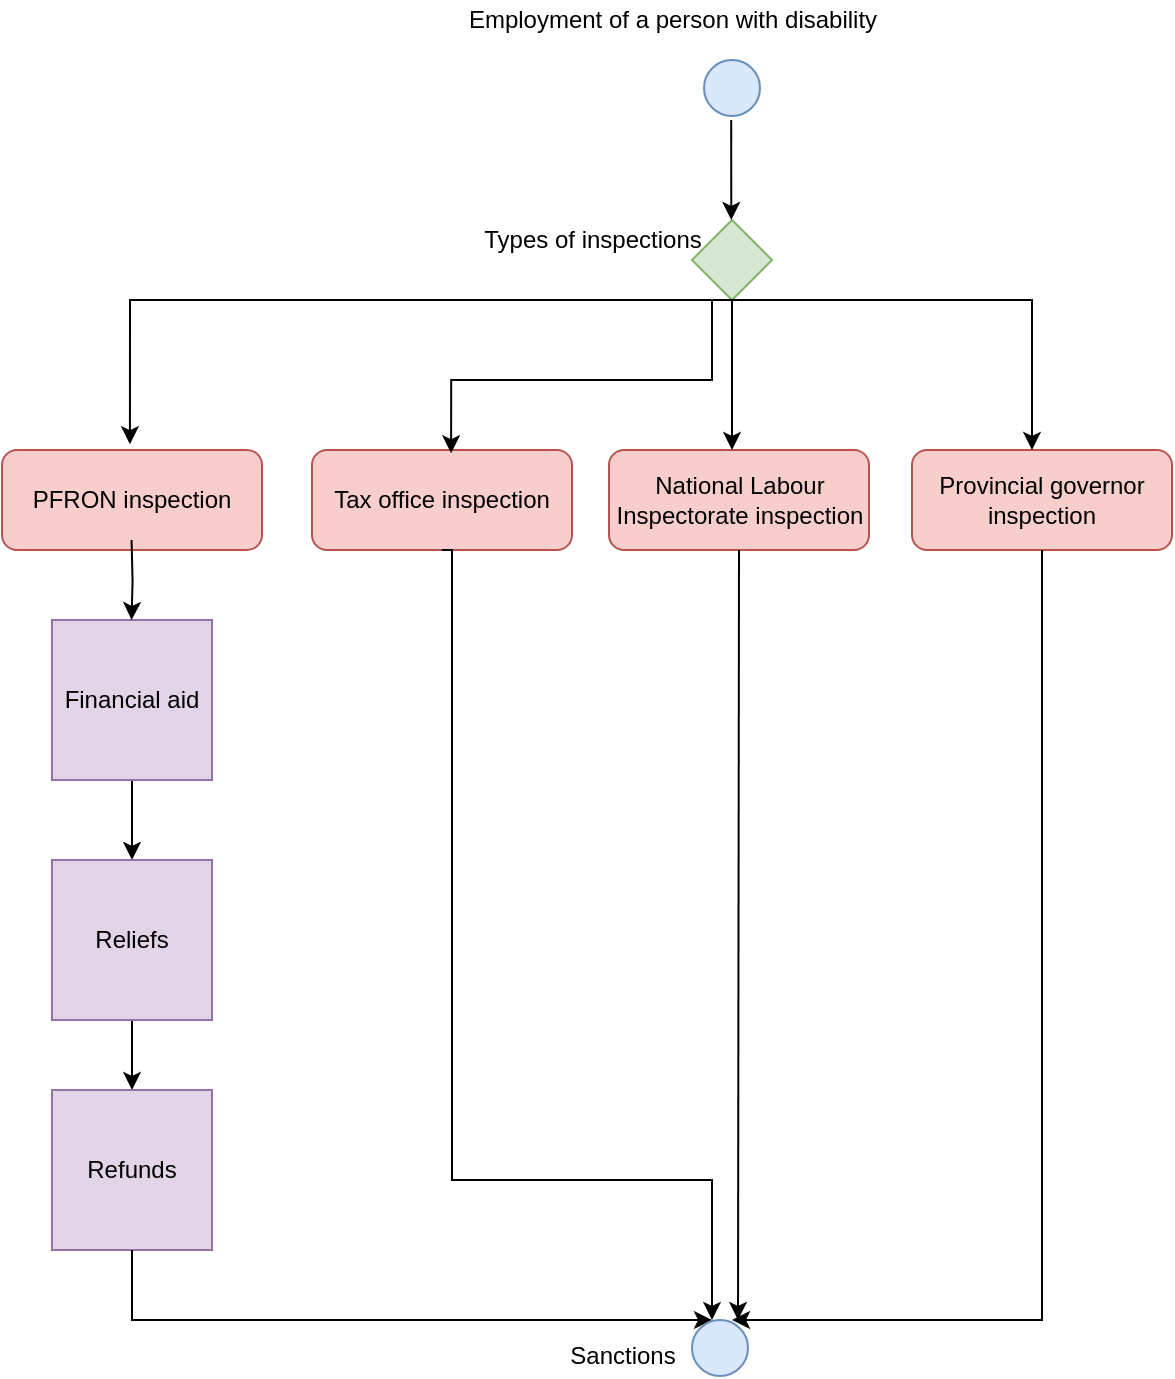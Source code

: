 <mxfile version="15.8.7" type="device"><diagram id="C5RBs43oDa-KdzZeNtuy" name="Page-1"><mxGraphModel dx="868" dy="553" grid="1" gridSize="10" guides="1" tooltips="1" connect="1" arrows="1" fold="1" page="1" pageScale="1" pageWidth="827" pageHeight="1169" math="0" shadow="0"><root><mxCell id="WIyWlLk6GJQsqaUBKTNV-0"/><mxCell id="WIyWlLk6GJQsqaUBKTNV-1" parent="WIyWlLk6GJQsqaUBKTNV-0"/><mxCell id="WIyWlLk6GJQsqaUBKTNV-3" value="Tax office inspection" style="rounded=1;whiteSpace=wrap;html=1;fontSize=12;glass=0;strokeWidth=1;shadow=0;fillColor=#f8cecc;strokeColor=#b85450;" parent="WIyWlLk6GJQsqaUBKTNV-1" vertex="1"><mxGeometry x="200" y="225" width="130" height="50" as="geometry"/></mxCell><mxCell id="WIyWlLk6GJQsqaUBKTNV-7" value="National Labour Inspectorate inspection" style="rounded=1;whiteSpace=wrap;html=1;fontSize=12;glass=0;strokeWidth=1;shadow=0;fillColor=#f8cecc;strokeColor=#b85450;" parent="WIyWlLk6GJQsqaUBKTNV-1" vertex="1"><mxGeometry x="348.5" y="225" width="130" height="50" as="geometry"/></mxCell><mxCell id="WIyWlLk6GJQsqaUBKTNV-11" value="Provincial governor inspection" style="rounded=1;whiteSpace=wrap;html=1;fontSize=12;glass=0;strokeWidth=1;shadow=0;fillColor=#f8cecc;strokeColor=#b85450;" parent="WIyWlLk6GJQsqaUBKTNV-1" vertex="1"><mxGeometry x="500" y="225" width="130" height="50" as="geometry"/></mxCell><mxCell id="WIyWlLk6GJQsqaUBKTNV-12" value="PFRON inspection" style="rounded=1;whiteSpace=wrap;html=1;fontSize=12;glass=0;strokeWidth=1;shadow=0;fillColor=#f8cecc;strokeColor=#b85450;" parent="WIyWlLk6GJQsqaUBKTNV-1" vertex="1"><mxGeometry x="45" y="225" width="130" height="50" as="geometry"/></mxCell><mxCell id="1YuthfAkXpJ_h3UQ_LvD-0" value="" style="ellipse;whiteSpace=wrap;html=1;aspect=fixed;fillColor=#dae8fc;strokeColor=#6c8ebf;" parent="WIyWlLk6GJQsqaUBKTNV-1" vertex="1"><mxGeometry x="396" y="30" width="28" height="28" as="geometry"/></mxCell><mxCell id="1YuthfAkXpJ_h3UQ_LvD-1" value="Employment of a person with disability" style="text;html=1;align=center;verticalAlign=middle;resizable=0;points=[];autosize=1;strokeColor=none;fillColor=none;" parent="WIyWlLk6GJQsqaUBKTNV-1" vertex="1"><mxGeometry x="270" width="220" height="20" as="geometry"/></mxCell><mxCell id="1YuthfAkXpJ_h3UQ_LvD-5" value="" style="rhombus;whiteSpace=wrap;html=1;fillColor=#d5e8d4;strokeColor=#82b366;" parent="WIyWlLk6GJQsqaUBKTNV-1" vertex="1"><mxGeometry x="390" y="110" width="40" height="40" as="geometry"/></mxCell><mxCell id="1YuthfAkXpJ_h3UQ_LvD-10" value="" style="edgeStyle=orthogonalEdgeStyle;rounded=0;orthogonalLoop=1;jettySize=auto;html=1;" parent="WIyWlLk6GJQsqaUBKTNV-1" target="WIyWlLk6GJQsqaUBKTNV-7" edge="1"><mxGeometry relative="1" as="geometry"><mxPoint x="410" y="150" as="sourcePoint"/><Array as="points"><mxPoint x="410" y="150"/><mxPoint x="410" y="150"/></Array></mxGeometry></mxCell><mxCell id="1YuthfAkXpJ_h3UQ_LvD-7" value="Types of inspections" style="text;html=1;align=center;verticalAlign=middle;resizable=0;points=[];autosize=1;strokeColor=none;fillColor=none;" parent="WIyWlLk6GJQsqaUBKTNV-1" vertex="1"><mxGeometry x="280" y="110" width="120" height="20" as="geometry"/></mxCell><mxCell id="1YuthfAkXpJ_h3UQ_LvD-12" value="" style="edgeStyle=orthogonalEdgeStyle;rounded=0;orthogonalLoop=1;jettySize=auto;html=1;" parent="WIyWlLk6GJQsqaUBKTNV-1" target="WIyWlLk6GJQsqaUBKTNV-11" edge="1"><mxGeometry relative="1" as="geometry"><mxPoint x="410" y="150" as="sourcePoint"/><mxPoint x="420" y="240" as="targetPoint"/><Array as="points"><mxPoint x="560" y="150"/></Array></mxGeometry></mxCell><mxCell id="1YuthfAkXpJ_h3UQ_LvD-13" value="" style="edgeStyle=orthogonalEdgeStyle;rounded=0;orthogonalLoop=1;jettySize=auto;html=1;entryX=0.492;entryY=-0.058;entryDx=0;entryDy=0;entryPerimeter=0;" parent="WIyWlLk6GJQsqaUBKTNV-1" target="WIyWlLk6GJQsqaUBKTNV-12" edge="1"><mxGeometry relative="1" as="geometry"><mxPoint x="410" y="150" as="sourcePoint"/><mxPoint x="110" y="220" as="targetPoint"/><Array as="points"><mxPoint x="109" y="150"/></Array></mxGeometry></mxCell><mxCell id="1YuthfAkXpJ_h3UQ_LvD-15" value="" style="edgeStyle=orthogonalEdgeStyle;rounded=0;orthogonalLoop=1;jettySize=auto;html=1;entryX=0.535;entryY=0.032;entryDx=0;entryDy=0;entryPerimeter=0;" parent="WIyWlLk6GJQsqaUBKTNV-1" target="WIyWlLk6GJQsqaUBKTNV-3" edge="1"><mxGeometry relative="1" as="geometry"><mxPoint x="410" y="150" as="sourcePoint"/><mxPoint x="270" y="220" as="targetPoint"/><Array as="points"><mxPoint x="400" y="150"/><mxPoint x="400" y="190"/><mxPoint x="270" y="190"/></Array></mxGeometry></mxCell><mxCell id="1YuthfAkXpJ_h3UQ_LvD-20" value="" style="edgeStyle=orthogonalEdgeStyle;rounded=0;orthogonalLoop=1;jettySize=auto;html=1;" parent="WIyWlLk6GJQsqaUBKTNV-1" source="1YuthfAkXpJ_h3UQ_LvD-18" target="1YuthfAkXpJ_h3UQ_LvD-19" edge="1"><mxGeometry relative="1" as="geometry"/></mxCell><mxCell id="1YuthfAkXpJ_h3UQ_LvD-18" value="Financial aid" style="whiteSpace=wrap;html=1;aspect=fixed;fillColor=#e1d5e7;strokeColor=#9673a6;" parent="WIyWlLk6GJQsqaUBKTNV-1" vertex="1"><mxGeometry x="70" y="310" width="80" height="80" as="geometry"/></mxCell><mxCell id="1YuthfAkXpJ_h3UQ_LvD-22" value="" style="edgeStyle=orthogonalEdgeStyle;rounded=0;orthogonalLoop=1;jettySize=auto;html=1;" parent="WIyWlLk6GJQsqaUBKTNV-1" source="1YuthfAkXpJ_h3UQ_LvD-19" target="1YuthfAkXpJ_h3UQ_LvD-21" edge="1"><mxGeometry relative="1" as="geometry"/></mxCell><mxCell id="1YuthfAkXpJ_h3UQ_LvD-19" value="Reliefs" style="whiteSpace=wrap;html=1;aspect=fixed;fillColor=#e1d5e7;strokeColor=#9673a6;" parent="WIyWlLk6GJQsqaUBKTNV-1" vertex="1"><mxGeometry x="70" y="430" width="80" height="80" as="geometry"/></mxCell><mxCell id="1YuthfAkXpJ_h3UQ_LvD-21" value="Refunds" style="whiteSpace=wrap;html=1;aspect=fixed;fillColor=#e1d5e7;strokeColor=#9673a6;" parent="WIyWlLk6GJQsqaUBKTNV-1" vertex="1"><mxGeometry x="70" y="545" width="80" height="80" as="geometry"/></mxCell><mxCell id="1YuthfAkXpJ_h3UQ_LvD-25" value="" style="edgeStyle=orthogonalEdgeStyle;rounded=0;orthogonalLoop=1;jettySize=auto;html=1;" parent="WIyWlLk6GJQsqaUBKTNV-1" edge="1"><mxGeometry relative="1" as="geometry"><mxPoint x="109.78" y="270" as="sourcePoint"/><mxPoint x="109.78" y="310" as="targetPoint"/></mxGeometry></mxCell><mxCell id="1YuthfAkXpJ_h3UQ_LvD-26" value="" style="edgeStyle=orthogonalEdgeStyle;rounded=0;orthogonalLoop=1;jettySize=auto;html=1;exitX=0.5;exitY=1;exitDx=0;exitDy=0;" parent="WIyWlLk6GJQsqaUBKTNV-1" source="WIyWlLk6GJQsqaUBKTNV-3" edge="1"><mxGeometry relative="1" as="geometry"><mxPoint x="130" y="410" as="sourcePoint"/><mxPoint x="400" y="660" as="targetPoint"/><Array as="points"><mxPoint x="270" y="275"/><mxPoint x="270" y="590"/><mxPoint x="400" y="590"/><mxPoint x="400" y="640"/></Array></mxGeometry></mxCell><mxCell id="1YuthfAkXpJ_h3UQ_LvD-27" value="" style="edgeStyle=orthogonalEdgeStyle;rounded=0;orthogonalLoop=1;jettySize=auto;html=1;exitX=0.5;exitY=1;exitDx=0;exitDy=0;" parent="WIyWlLk6GJQsqaUBKTNV-1" source="WIyWlLk6GJQsqaUBKTNV-7" edge="1"><mxGeometry relative="1" as="geometry"><mxPoint x="414" y="280" as="sourcePoint"/><mxPoint x="413" y="660" as="targetPoint"/><Array as="points"/></mxGeometry></mxCell><mxCell id="1YuthfAkXpJ_h3UQ_LvD-29" value="" style="edgeStyle=orthogonalEdgeStyle;rounded=0;orthogonalLoop=1;jettySize=auto;html=1;exitX=0.5;exitY=1;exitDx=0;exitDy=0;" parent="WIyWlLk6GJQsqaUBKTNV-1" source="1YuthfAkXpJ_h3UQ_LvD-21" edge="1"><mxGeometry relative="1" as="geometry"><mxPoint x="110" y="640" as="sourcePoint"/><mxPoint x="400" y="660" as="targetPoint"/><Array as="points"><mxPoint x="110" y="660"/><mxPoint x="390" y="660"/></Array></mxGeometry></mxCell><mxCell id="1YuthfAkXpJ_h3UQ_LvD-30" value="" style="ellipse;whiteSpace=wrap;html=1;aspect=fixed;fillColor=#dae8fc;strokeColor=#6c8ebf;" parent="WIyWlLk6GJQsqaUBKTNV-1" vertex="1"><mxGeometry x="390" y="660" width="28" height="28" as="geometry"/></mxCell><mxCell id="1YuthfAkXpJ_h3UQ_LvD-32" value="" style="edgeStyle=orthogonalEdgeStyle;rounded=0;orthogonalLoop=1;jettySize=auto;html=1;" parent="WIyWlLk6GJQsqaUBKTNV-1" edge="1"><mxGeometry relative="1" as="geometry"><mxPoint x="409.64" y="70" as="sourcePoint"/><mxPoint x="409.64" y="110" as="targetPoint"/><Array as="points"><mxPoint x="409.64" y="60"/><mxPoint x="409.64" y="60"/></Array></mxGeometry></mxCell><mxCell id="1YuthfAkXpJ_h3UQ_LvD-33" value="" style="edgeStyle=orthogonalEdgeStyle;rounded=0;orthogonalLoop=1;jettySize=auto;html=1;exitX=0.5;exitY=1;exitDx=0;exitDy=0;" parent="WIyWlLk6GJQsqaUBKTNV-1" source="WIyWlLk6GJQsqaUBKTNV-11" edge="1"><mxGeometry relative="1" as="geometry"><mxPoint x="423.5" y="285.0" as="sourcePoint"/><mxPoint x="410" y="660" as="targetPoint"/><Array as="points"><mxPoint x="565" y="660"/><mxPoint x="423" y="660"/></Array></mxGeometry></mxCell><mxCell id="1YuthfAkXpJ_h3UQ_LvD-34" value="Sanctions" style="text;html=1;align=center;verticalAlign=middle;resizable=0;points=[];autosize=1;strokeColor=none;fillColor=none;" parent="WIyWlLk6GJQsqaUBKTNV-1" vertex="1"><mxGeometry x="320" y="668" width="70" height="20" as="geometry"/></mxCell></root></mxGraphModel></diagram></mxfile>
